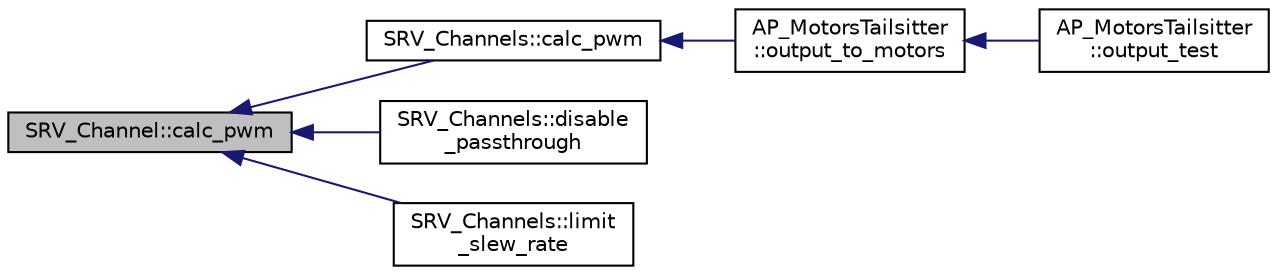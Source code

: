 digraph "SRV_Channel::calc_pwm"
{
 // INTERACTIVE_SVG=YES
  edge [fontname="Helvetica",fontsize="10",labelfontname="Helvetica",labelfontsize="10"];
  node [fontname="Helvetica",fontsize="10",shape=record];
  rankdir="LR";
  Node1 [label="SRV_Channel::calc_pwm",height=0.2,width=0.4,color="black", fillcolor="grey75", style="filled", fontcolor="black"];
  Node1 -> Node2 [dir="back",color="midnightblue",fontsize="10",style="solid",fontname="Helvetica"];
  Node2 [label="SRV_Channels::calc_pwm",height=0.2,width=0.4,color="black", fillcolor="white", style="filled",URL="$classSRV__Channels.html#ade6632e078eb500dfab7910b28513ade"];
  Node2 -> Node3 [dir="back",color="midnightblue",fontsize="10",style="solid",fontname="Helvetica"];
  Node3 [label="AP_MotorsTailsitter\l::output_to_motors",height=0.2,width=0.4,color="black", fillcolor="white", style="filled",URL="$classAP__MotorsTailsitter.html#a0854319d1b75c58348c95dc8a514b1ce"];
  Node3 -> Node4 [dir="back",color="midnightblue",fontsize="10",style="solid",fontname="Helvetica"];
  Node4 [label="AP_MotorsTailsitter\l::output_test",height=0.2,width=0.4,color="black", fillcolor="white", style="filled",URL="$classAP__MotorsTailsitter.html#a88adfdcb46c97a8fa987034c76c926d8"];
  Node1 -> Node5 [dir="back",color="midnightblue",fontsize="10",style="solid",fontname="Helvetica"];
  Node5 [label="SRV_Channels::disable\l_passthrough",height=0.2,width=0.4,color="black", fillcolor="white", style="filled",URL="$classSRV__Channels.html#a4bda9bd1d8a0c7286dcaf4cc1ac78d31"];
  Node1 -> Node6 [dir="back",color="midnightblue",fontsize="10",style="solid",fontname="Helvetica"];
  Node6 [label="SRV_Channels::limit\l_slew_rate",height=0.2,width=0.4,color="black", fillcolor="white", style="filled",URL="$classSRV__Channels.html#a53b4f56472106de11579ff44246a6acb"];
}
